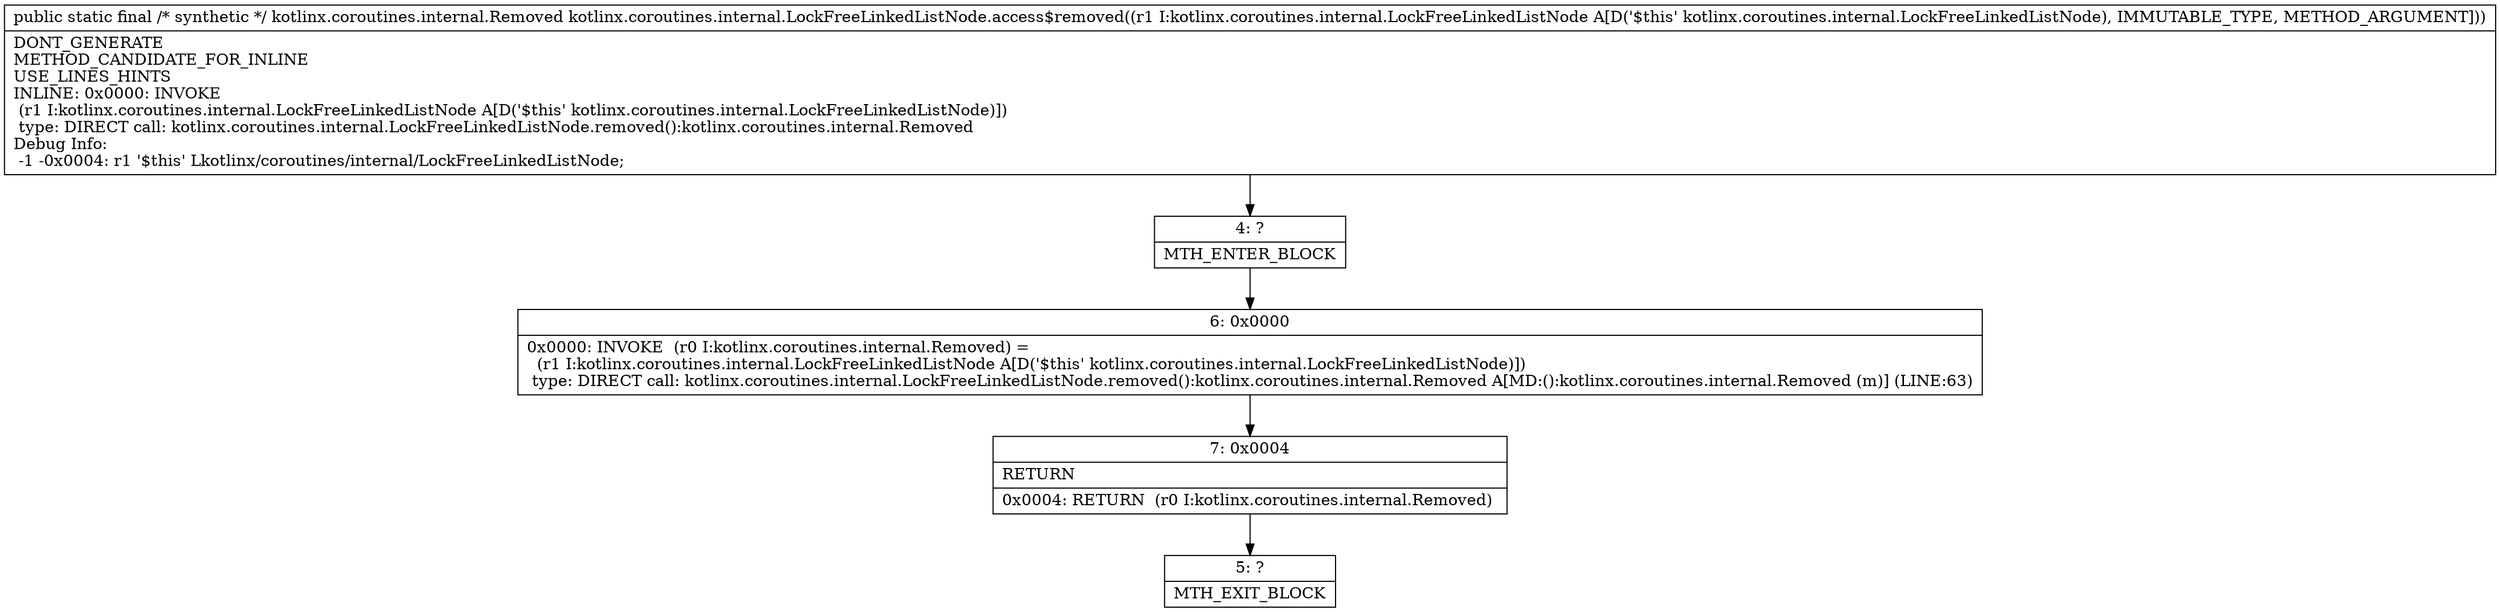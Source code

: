digraph "CFG forkotlinx.coroutines.internal.LockFreeLinkedListNode.access$removed(Lkotlinx\/coroutines\/internal\/LockFreeLinkedListNode;)Lkotlinx\/coroutines\/internal\/Removed;" {
Node_4 [shape=record,label="{4\:\ ?|MTH_ENTER_BLOCK\l}"];
Node_6 [shape=record,label="{6\:\ 0x0000|0x0000: INVOKE  (r0 I:kotlinx.coroutines.internal.Removed) = \l  (r1 I:kotlinx.coroutines.internal.LockFreeLinkedListNode A[D('$this' kotlinx.coroutines.internal.LockFreeLinkedListNode)])\l type: DIRECT call: kotlinx.coroutines.internal.LockFreeLinkedListNode.removed():kotlinx.coroutines.internal.Removed A[MD:():kotlinx.coroutines.internal.Removed (m)] (LINE:63)\l}"];
Node_7 [shape=record,label="{7\:\ 0x0004|RETURN\l|0x0004: RETURN  (r0 I:kotlinx.coroutines.internal.Removed) \l}"];
Node_5 [shape=record,label="{5\:\ ?|MTH_EXIT_BLOCK\l}"];
MethodNode[shape=record,label="{public static final \/* synthetic *\/ kotlinx.coroutines.internal.Removed kotlinx.coroutines.internal.LockFreeLinkedListNode.access$removed((r1 I:kotlinx.coroutines.internal.LockFreeLinkedListNode A[D('$this' kotlinx.coroutines.internal.LockFreeLinkedListNode), IMMUTABLE_TYPE, METHOD_ARGUMENT]))  | DONT_GENERATE\lMETHOD_CANDIDATE_FOR_INLINE\lUSE_LINES_HINTS\lINLINE: 0x0000: INVOKE  \l  (r1 I:kotlinx.coroutines.internal.LockFreeLinkedListNode A[D('$this' kotlinx.coroutines.internal.LockFreeLinkedListNode)])\l type: DIRECT call: kotlinx.coroutines.internal.LockFreeLinkedListNode.removed():kotlinx.coroutines.internal.Removed\lDebug Info:\l  \-1 \-0x0004: r1 '$this' Lkotlinx\/coroutines\/internal\/LockFreeLinkedListNode;\l}"];
MethodNode -> Node_4;Node_4 -> Node_6;
Node_6 -> Node_7;
Node_7 -> Node_5;
}

